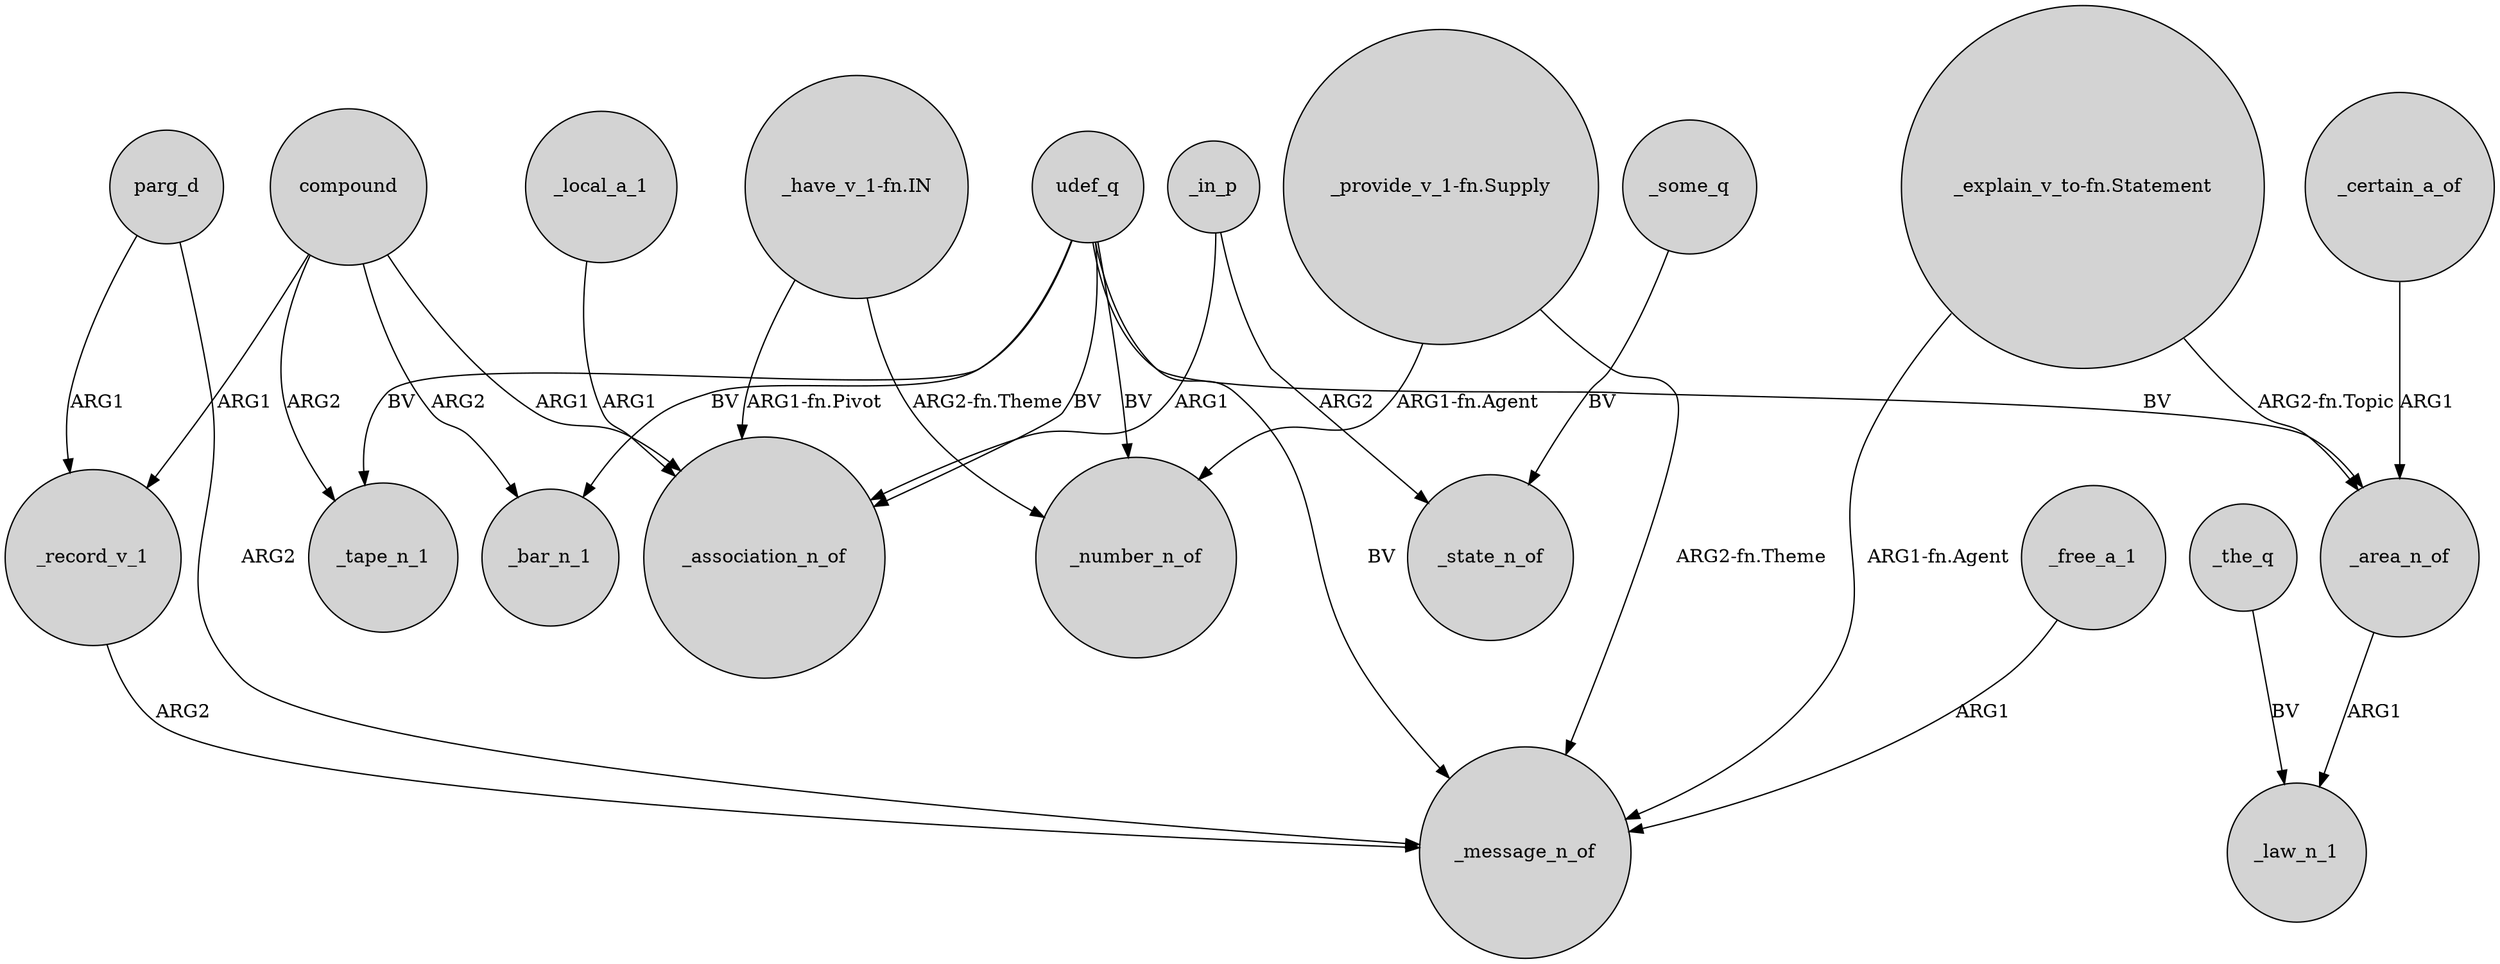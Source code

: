 digraph {
	node [shape=circle style=filled]
	"_provide_v_1-fn.Supply" -> _message_n_of [label="ARG2-fn.Theme"]
	udef_q -> _tape_n_1 [label=BV]
	udef_q -> _number_n_of [label=BV]
	"_have_v_1-fn.IN" -> _association_n_of [label="ARG1-fn.Pivot"]
	"_explain_v_to-fn.Statement" -> _message_n_of [label="ARG1-fn.Agent"]
	"_provide_v_1-fn.Supply" -> _number_n_of [label="ARG1-fn.Agent"]
	compound -> _tape_n_1 [label=ARG2]
	udef_q -> _bar_n_1 [label=BV]
	"_have_v_1-fn.IN" -> _number_n_of [label="ARG2-fn.Theme"]
	_in_p -> _state_n_of [label=ARG2]
	_certain_a_of -> _area_n_of [label=ARG1]
	compound -> _bar_n_1 [label=ARG2]
	"_explain_v_to-fn.Statement" -> _area_n_of [label="ARG2-fn.Topic"]
	_area_n_of -> _law_n_1 [label=ARG1]
	udef_q -> _association_n_of [label=BV]
	parg_d -> _message_n_of [label=ARG2]
	_the_q -> _law_n_1 [label=BV]
	_in_p -> _association_n_of [label=ARG1]
	_record_v_1 -> _message_n_of [label=ARG2]
	_local_a_1 -> _association_n_of [label=ARG1]
	udef_q -> _message_n_of [label=BV]
	udef_q -> _area_n_of [label=BV]
	compound -> _association_n_of [label=ARG1]
	_free_a_1 -> _message_n_of [label=ARG1]
	parg_d -> _record_v_1 [label=ARG1]
	_some_q -> _state_n_of [label=BV]
	compound -> _record_v_1 [label=ARG1]
}
